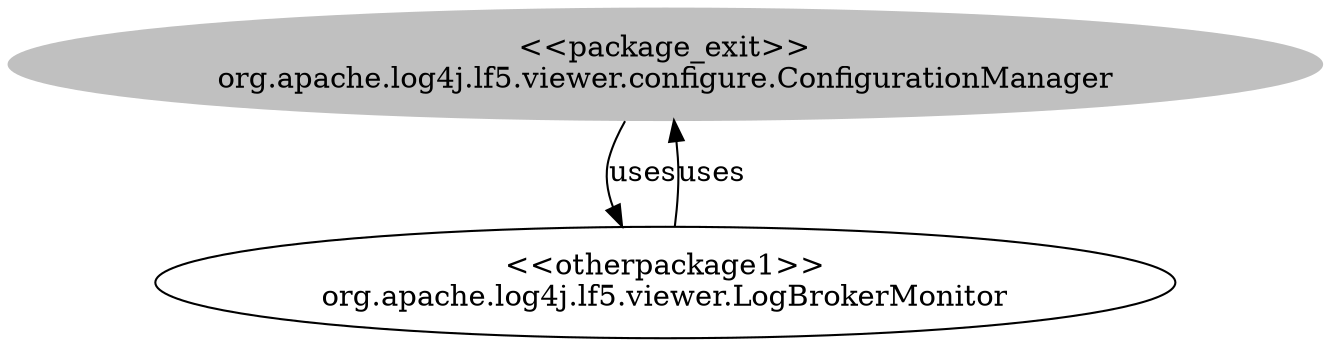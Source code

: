 digraph cd {
	org_apache_log4j_lf5_viewer_configure_ConfigurationManager [label="<<package_exit>>
org.apache.log4j.lf5.viewer.configure.ConfigurationManager",style=filled,color="grey"];
	org_apache_log4j_lf5_viewer_LogBrokerMonitor [label="<<otherpackage1>>
org.apache.log4j.lf5.viewer.LogBrokerMonitor"];
	org_apache_log4j_lf5_viewer_configure_ConfigurationManager -> org_apache_log4j_lf5_viewer_LogBrokerMonitor [label=uses];
	org_apache_log4j_lf5_viewer_LogBrokerMonitor -> org_apache_log4j_lf5_viewer_configure_ConfigurationManager [label=uses];
}
